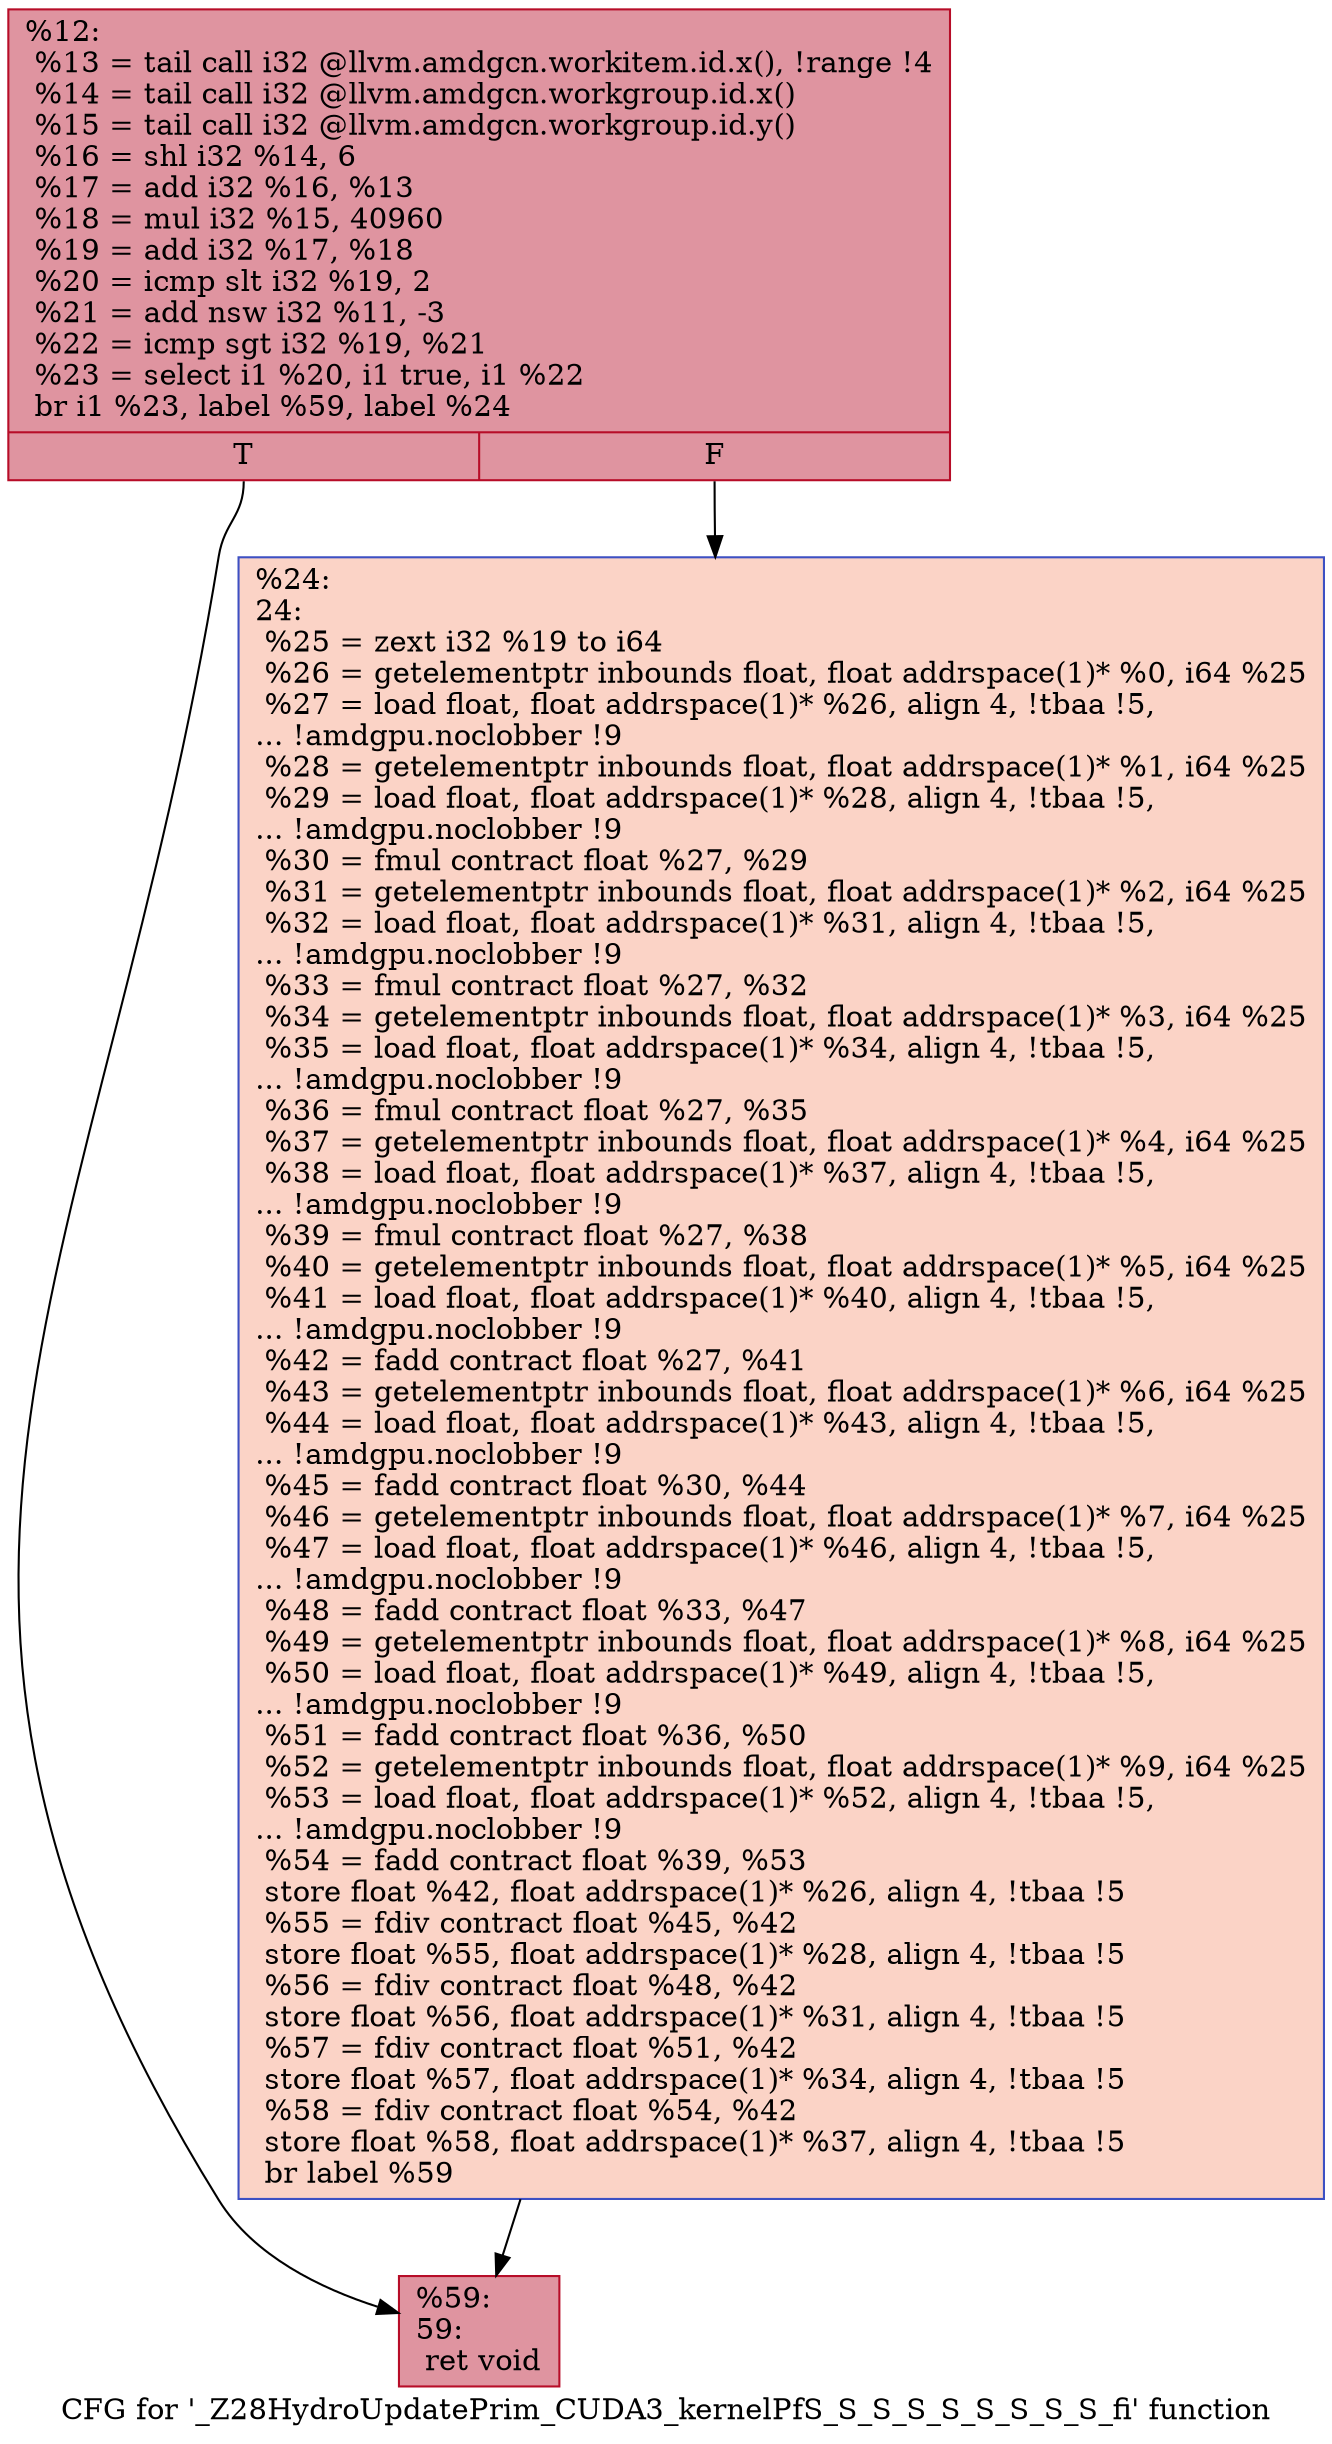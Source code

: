 digraph "CFG for '_Z28HydroUpdatePrim_CUDA3_kernelPfS_S_S_S_S_S_S_S_S_fi' function" {
	label="CFG for '_Z28HydroUpdatePrim_CUDA3_kernelPfS_S_S_S_S_S_S_S_S_fi' function";

	Node0x602ac60 [shape=record,color="#b70d28ff", style=filled, fillcolor="#b70d2870",label="{%12:\l  %13 = tail call i32 @llvm.amdgcn.workitem.id.x(), !range !4\l  %14 = tail call i32 @llvm.amdgcn.workgroup.id.x()\l  %15 = tail call i32 @llvm.amdgcn.workgroup.id.y()\l  %16 = shl i32 %14, 6\l  %17 = add i32 %16, %13\l  %18 = mul i32 %15, 40960\l  %19 = add i32 %17, %18\l  %20 = icmp slt i32 %19, 2\l  %21 = add nsw i32 %11, -3\l  %22 = icmp sgt i32 %19, %21\l  %23 = select i1 %20, i1 true, i1 %22\l  br i1 %23, label %59, label %24\l|{<s0>T|<s1>F}}"];
	Node0x602ac60:s0 -> Node0x602d870;
	Node0x602ac60:s1 -> Node0x602d900;
	Node0x602d900 [shape=record,color="#3d50c3ff", style=filled, fillcolor="#f59c7d70",label="{%24:\l24:                                               \l  %25 = zext i32 %19 to i64\l  %26 = getelementptr inbounds float, float addrspace(1)* %0, i64 %25\l  %27 = load float, float addrspace(1)* %26, align 4, !tbaa !5,\l... !amdgpu.noclobber !9\l  %28 = getelementptr inbounds float, float addrspace(1)* %1, i64 %25\l  %29 = load float, float addrspace(1)* %28, align 4, !tbaa !5,\l... !amdgpu.noclobber !9\l  %30 = fmul contract float %27, %29\l  %31 = getelementptr inbounds float, float addrspace(1)* %2, i64 %25\l  %32 = load float, float addrspace(1)* %31, align 4, !tbaa !5,\l... !amdgpu.noclobber !9\l  %33 = fmul contract float %27, %32\l  %34 = getelementptr inbounds float, float addrspace(1)* %3, i64 %25\l  %35 = load float, float addrspace(1)* %34, align 4, !tbaa !5,\l... !amdgpu.noclobber !9\l  %36 = fmul contract float %27, %35\l  %37 = getelementptr inbounds float, float addrspace(1)* %4, i64 %25\l  %38 = load float, float addrspace(1)* %37, align 4, !tbaa !5,\l... !amdgpu.noclobber !9\l  %39 = fmul contract float %27, %38\l  %40 = getelementptr inbounds float, float addrspace(1)* %5, i64 %25\l  %41 = load float, float addrspace(1)* %40, align 4, !tbaa !5,\l... !amdgpu.noclobber !9\l  %42 = fadd contract float %27, %41\l  %43 = getelementptr inbounds float, float addrspace(1)* %6, i64 %25\l  %44 = load float, float addrspace(1)* %43, align 4, !tbaa !5,\l... !amdgpu.noclobber !9\l  %45 = fadd contract float %30, %44\l  %46 = getelementptr inbounds float, float addrspace(1)* %7, i64 %25\l  %47 = load float, float addrspace(1)* %46, align 4, !tbaa !5,\l... !amdgpu.noclobber !9\l  %48 = fadd contract float %33, %47\l  %49 = getelementptr inbounds float, float addrspace(1)* %8, i64 %25\l  %50 = load float, float addrspace(1)* %49, align 4, !tbaa !5,\l... !amdgpu.noclobber !9\l  %51 = fadd contract float %36, %50\l  %52 = getelementptr inbounds float, float addrspace(1)* %9, i64 %25\l  %53 = load float, float addrspace(1)* %52, align 4, !tbaa !5,\l... !amdgpu.noclobber !9\l  %54 = fadd contract float %39, %53\l  store float %42, float addrspace(1)* %26, align 4, !tbaa !5\l  %55 = fdiv contract float %45, %42\l  store float %55, float addrspace(1)* %28, align 4, !tbaa !5\l  %56 = fdiv contract float %48, %42\l  store float %56, float addrspace(1)* %31, align 4, !tbaa !5\l  %57 = fdiv contract float %51, %42\l  store float %57, float addrspace(1)* %34, align 4, !tbaa !5\l  %58 = fdiv contract float %54, %42\l  store float %58, float addrspace(1)* %37, align 4, !tbaa !5\l  br label %59\l}"];
	Node0x602d900 -> Node0x602d870;
	Node0x602d870 [shape=record,color="#b70d28ff", style=filled, fillcolor="#b70d2870",label="{%59:\l59:                                               \l  ret void\l}"];
}
